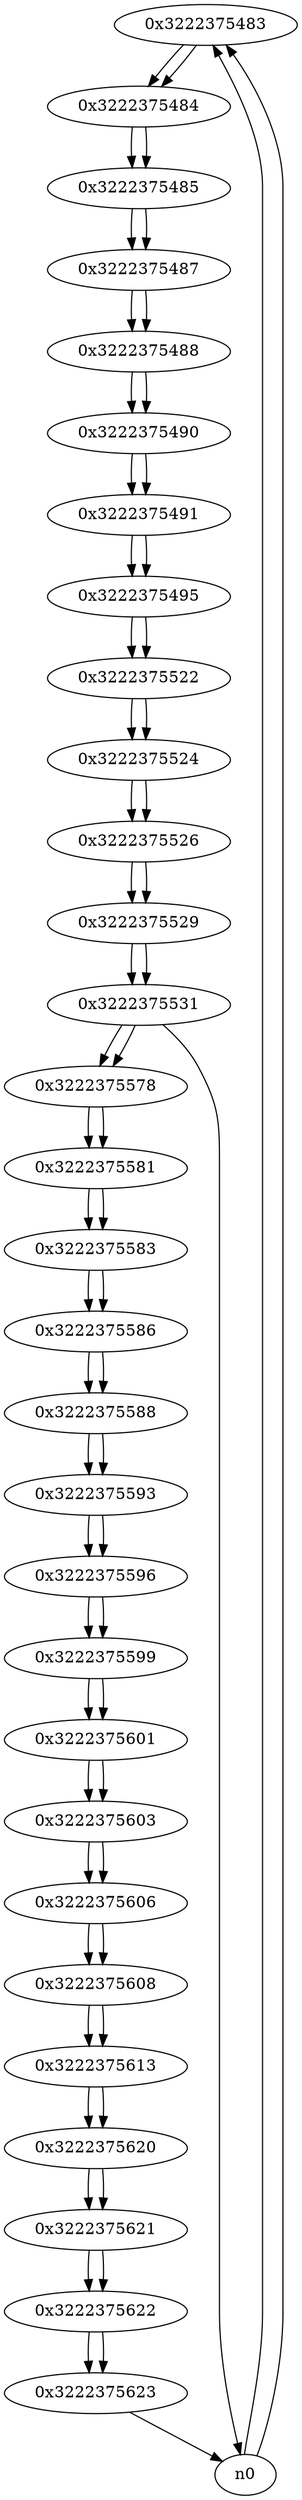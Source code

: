 digraph G{
/* nodes */
  n1 [label="0x3222375483"]
  n2 [label="0x3222375484"]
  n3 [label="0x3222375485"]
  n4 [label="0x3222375487"]
  n5 [label="0x3222375488"]
  n6 [label="0x3222375490"]
  n7 [label="0x3222375491"]
  n8 [label="0x3222375495"]
  n9 [label="0x3222375522"]
  n10 [label="0x3222375524"]
  n11 [label="0x3222375526"]
  n12 [label="0x3222375529"]
  n13 [label="0x3222375531"]
  n14 [label="0x3222375578"]
  n15 [label="0x3222375581"]
  n16 [label="0x3222375583"]
  n17 [label="0x3222375586"]
  n18 [label="0x3222375588"]
  n19 [label="0x3222375593"]
  n20 [label="0x3222375596"]
  n21 [label="0x3222375599"]
  n22 [label="0x3222375601"]
  n23 [label="0x3222375603"]
  n24 [label="0x3222375606"]
  n25 [label="0x3222375608"]
  n26 [label="0x3222375613"]
  n27 [label="0x3222375620"]
  n28 [label="0x3222375621"]
  n29 [label="0x3222375622"]
  n30 [label="0x3222375623"]
/* edges */
n1 -> n2;
n0 -> n1;
n0 -> n1;
n2 -> n3;
n1 -> n2;
n3 -> n4;
n2 -> n3;
n4 -> n5;
n3 -> n4;
n5 -> n6;
n4 -> n5;
n6 -> n7;
n5 -> n6;
n7 -> n8;
n6 -> n7;
n8 -> n9;
n7 -> n8;
n9 -> n10;
n8 -> n9;
n10 -> n11;
n9 -> n10;
n11 -> n12;
n10 -> n11;
n12 -> n13;
n11 -> n12;
n13 -> n14;
n13 -> n0;
n12 -> n13;
n14 -> n15;
n13 -> n14;
n15 -> n16;
n14 -> n15;
n16 -> n17;
n15 -> n16;
n17 -> n18;
n16 -> n17;
n18 -> n19;
n17 -> n18;
n19 -> n20;
n18 -> n19;
n20 -> n21;
n19 -> n20;
n21 -> n22;
n20 -> n21;
n22 -> n23;
n21 -> n22;
n23 -> n24;
n22 -> n23;
n24 -> n25;
n23 -> n24;
n25 -> n26;
n24 -> n25;
n26 -> n27;
n25 -> n26;
n27 -> n28;
n26 -> n27;
n28 -> n29;
n27 -> n28;
n29 -> n30;
n28 -> n29;
n30 -> n0;
n29 -> n30;
}

